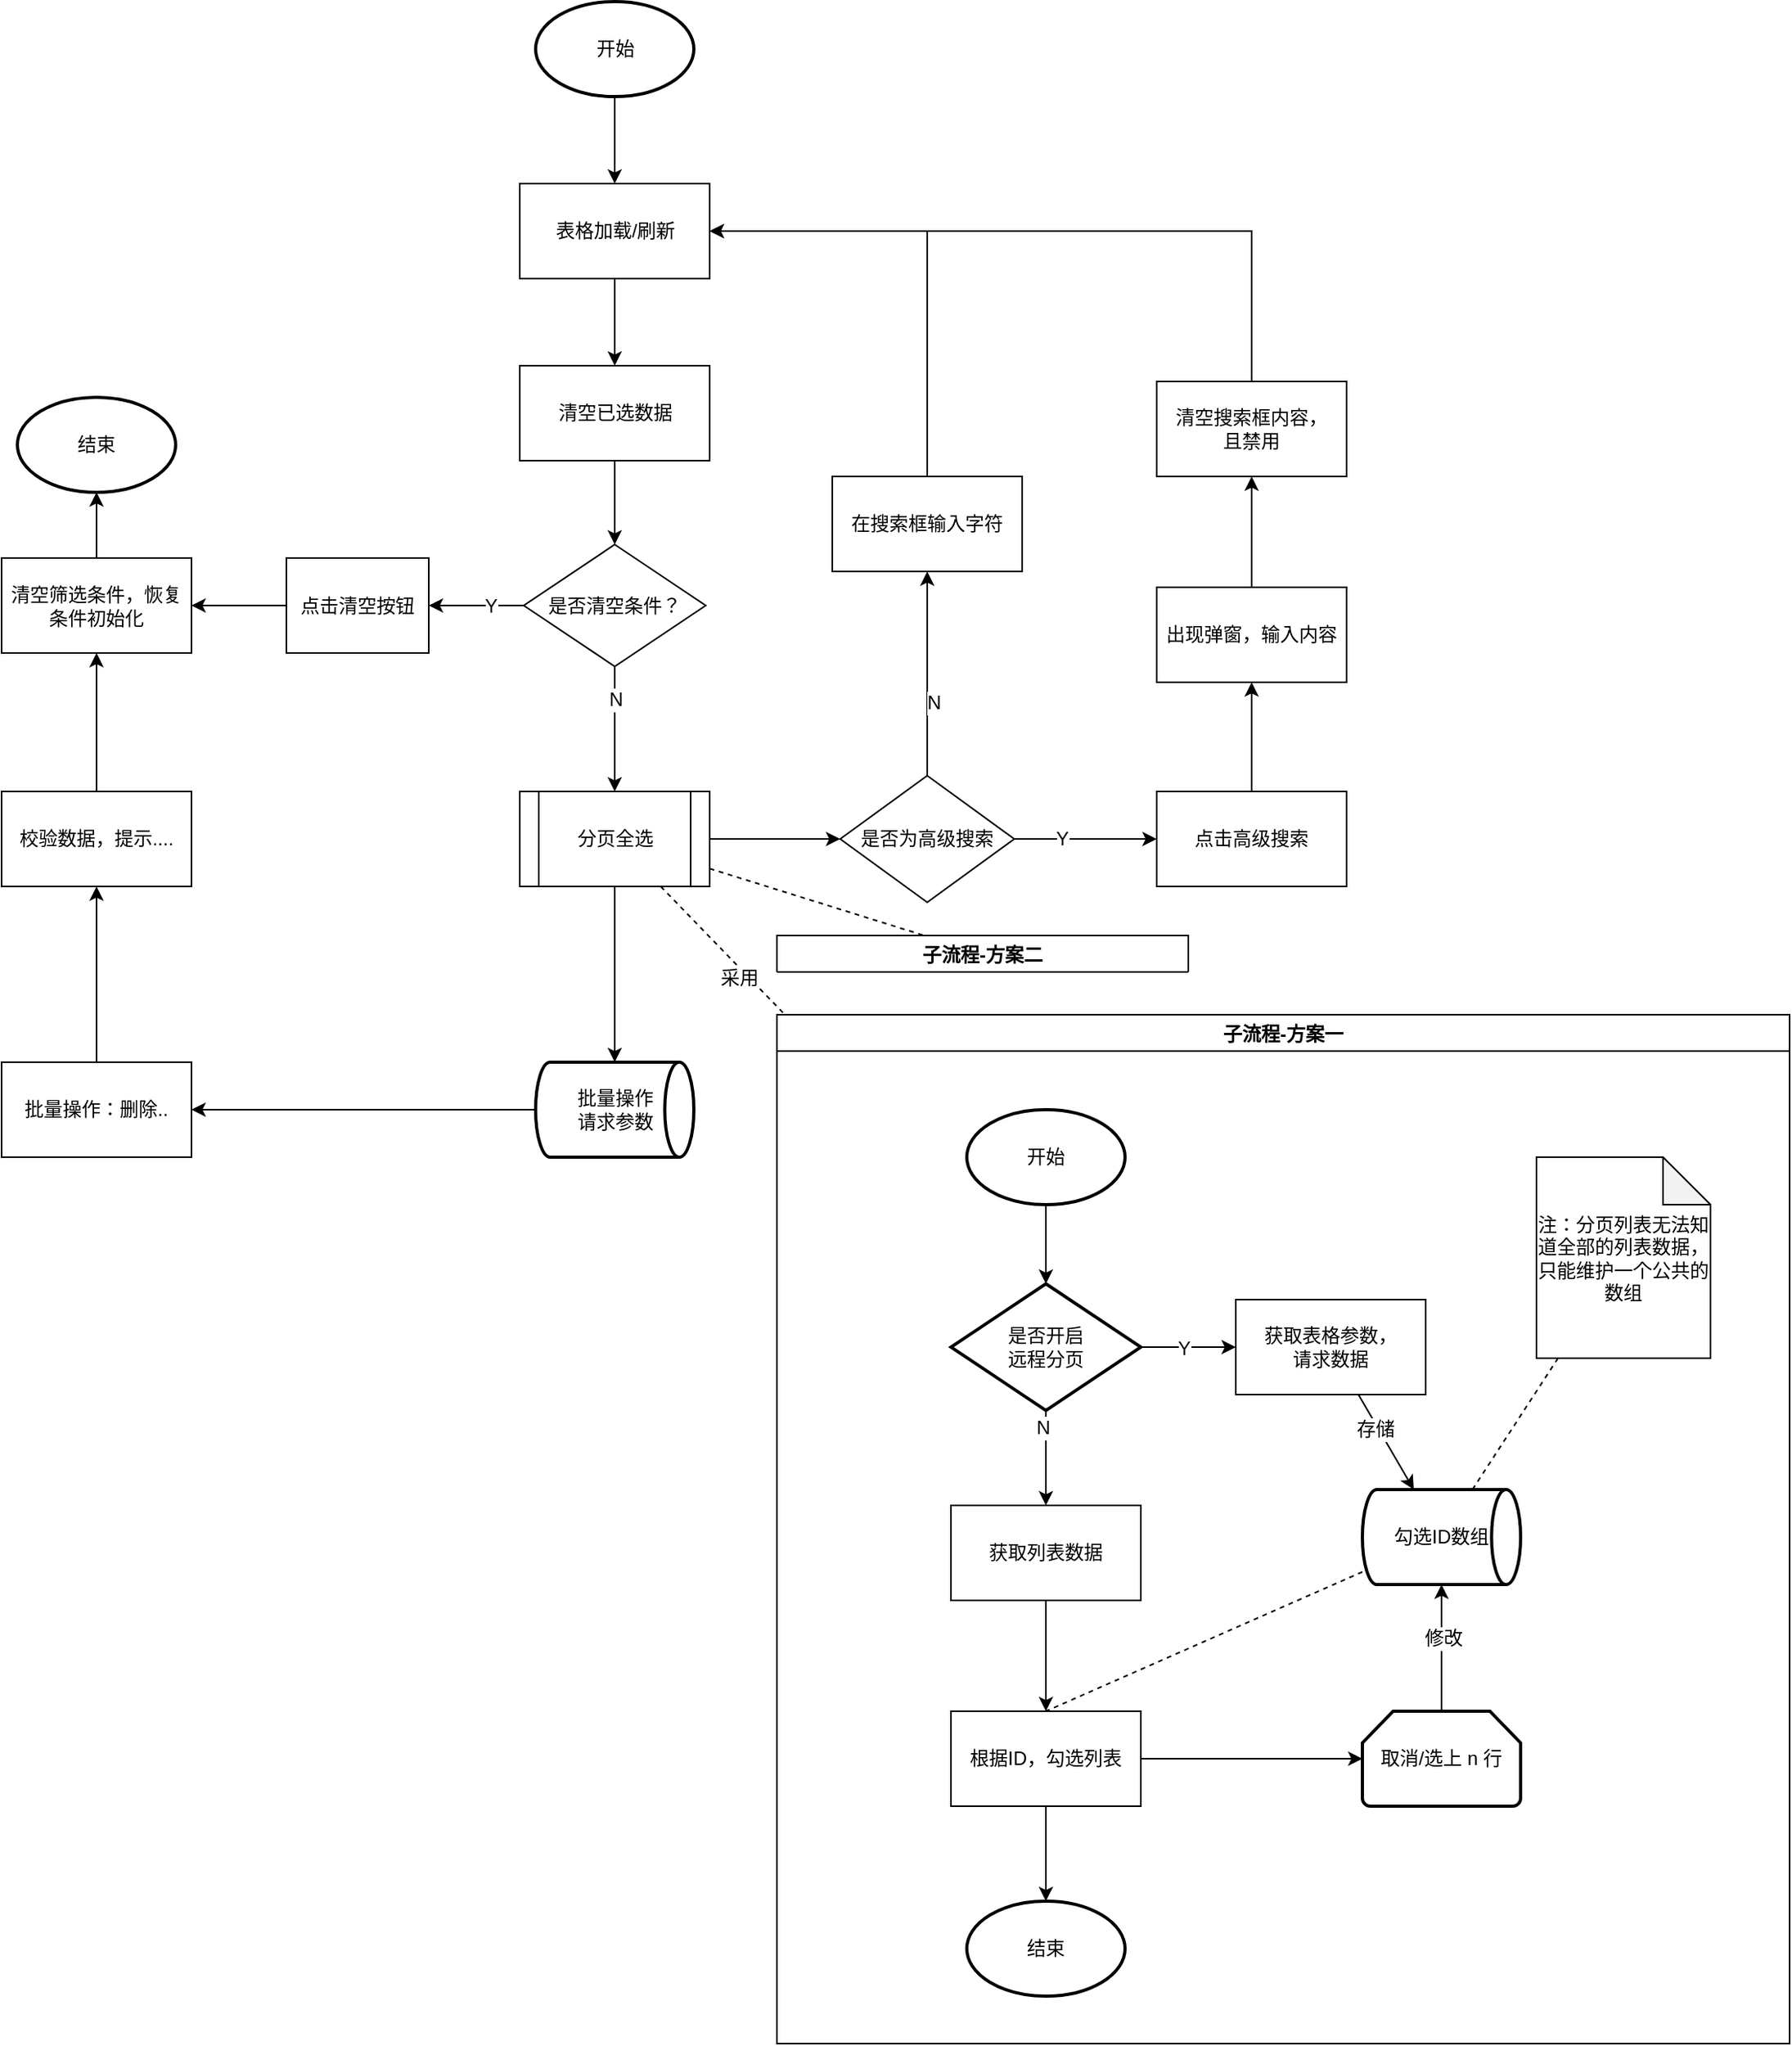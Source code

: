 <mxfile version="16.4.2" type="github"><diagram id="tylmd6H703V4njI5NdVM" name="流程图"><mxGraphModel dx="2692" dy="546" grid="1" gridSize="10" guides="1" tooltips="1" connect="1" arrows="1" fold="1" page="1" pageScale="1" pageWidth="827" pageHeight="1169" math="0" shadow="0"><root><mxCell id="0"/><mxCell id="1" parent="0"/><mxCell id="W9F6NNUQzTTmFKawhoOd-1" value="" style="edgeStyle=orthogonalEdgeStyle;rounded=0;orthogonalLoop=1;jettySize=auto;html=1;" edge="1" parent="1" source="W9F6NNUQzTTmFKawhoOd-2" target="W9F6NNUQzTTmFKawhoOd-36"><mxGeometry relative="1" as="geometry"/></mxCell><mxCell id="W9F6NNUQzTTmFKawhoOd-2" value="开始" style="strokeWidth=2;html=1;shape=mxgraph.flowchart.start_1;whiteSpace=wrap;" vertex="1" parent="1"><mxGeometry x="-1072.5" y="270" width="100" height="60" as="geometry"/></mxCell><mxCell id="W9F6NNUQzTTmFKawhoOd-3" value="" style="edgeStyle=orthogonalEdgeStyle;rounded=0;orthogonalLoop=1;jettySize=auto;html=1;" edge="1" parent="1" source="W9F6NNUQzTTmFKawhoOd-4" target="W9F6NNUQzTTmFKawhoOd-6"><mxGeometry relative="1" as="geometry"/></mxCell><mxCell id="W9F6NNUQzTTmFKawhoOd-4" value="点击高级搜索" style="rounded=0;whiteSpace=wrap;html=1;" vertex="1" parent="1"><mxGeometry x="-680" y="769" width="120" height="60" as="geometry"/></mxCell><mxCell id="W9F6NNUQzTTmFKawhoOd-5" style="edgeStyle=orthogonalEdgeStyle;rounded=0;orthogonalLoop=1;jettySize=auto;html=1;" edge="1" parent="1" source="W9F6NNUQzTTmFKawhoOd-6" target="W9F6NNUQzTTmFKawhoOd-35"><mxGeometry relative="1" as="geometry"><mxPoint x="-940" y="943" as="targetPoint"/></mxGeometry></mxCell><mxCell id="W9F6NNUQzTTmFKawhoOd-6" value="出现弹窗，输入内容" style="rounded=0;whiteSpace=wrap;html=1;" vertex="1" parent="1"><mxGeometry x="-680" y="640" width="120" height="60" as="geometry"/></mxCell><mxCell id="W9F6NNUQzTTmFKawhoOd-7" value="结束" style="strokeWidth=2;html=1;shape=mxgraph.flowchart.start_1;whiteSpace=wrap;" vertex="1" parent="1"><mxGeometry x="-1400" y="520" width="100" height="60" as="geometry"/></mxCell><mxCell id="W9F6NNUQzTTmFKawhoOd-8" value="子流程-方案一" style="swimlane;" vertex="1" parent="1"><mxGeometry x="-920" y="910" width="640" height="650" as="geometry"><mxRectangle x="-920" y="910" width="270" height="23" as="alternateBounds"/></mxGeometry></mxCell><mxCell id="W9F6NNUQzTTmFKawhoOd-9" value="获取表格参数，&lt;br&gt;请求数据" style="rounded=0;whiteSpace=wrap;html=1;" vertex="1" parent="W9F6NNUQzTTmFKawhoOd-8"><mxGeometry x="290" y="180" width="120" height="60" as="geometry"/></mxCell><mxCell id="W9F6NNUQzTTmFKawhoOd-10" style="edgeStyle=orthogonalEdgeStyle;rounded=0;orthogonalLoop=1;jettySize=auto;html=1;" edge="1" parent="W9F6NNUQzTTmFKawhoOd-8" source="W9F6NNUQzTTmFKawhoOd-13" target="W9F6NNUQzTTmFKawhoOd-24"><mxGeometry relative="1" as="geometry"><mxPoint x="320" y="555" as="sourcePoint"/></mxGeometry></mxCell><mxCell id="W9F6NNUQzTTmFKawhoOd-11" style="edgeStyle=orthogonalEdgeStyle;rounded=0;orthogonalLoop=1;jettySize=auto;html=1;entryX=0.5;entryY=0;entryDx=0;entryDy=0;" edge="1" parent="W9F6NNUQzTTmFKawhoOd-8" source="W9F6NNUQzTTmFKawhoOd-12" target="W9F6NNUQzTTmFKawhoOd-13"><mxGeometry relative="1" as="geometry"/></mxCell><mxCell id="W9F6NNUQzTTmFKawhoOd-12" value="获取列表数据" style="rounded=0;whiteSpace=wrap;html=1;" vertex="1" parent="W9F6NNUQzTTmFKawhoOd-8"><mxGeometry x="110" y="310" width="120" height="60" as="geometry"/></mxCell><mxCell id="W9F6NNUQzTTmFKawhoOd-13" value="根据ID，勾选列表" style="rounded=0;whiteSpace=wrap;html=1;" vertex="1" parent="W9F6NNUQzTTmFKawhoOd-8"><mxGeometry x="110" y="440" width="120" height="60" as="geometry"/></mxCell><mxCell id="W9F6NNUQzTTmFKawhoOd-14" value="取消/选上 n 行" style="strokeWidth=2;html=1;shape=mxgraph.flowchart.loop_limit;whiteSpace=wrap;" vertex="1" parent="W9F6NNUQzTTmFKawhoOd-8"><mxGeometry x="370" y="440" width="100" height="60" as="geometry"/></mxCell><mxCell id="W9F6NNUQzTTmFKawhoOd-15" value="" style="edgeStyle=orthogonalEdgeStyle;rounded=0;orthogonalLoop=1;jettySize=auto;html=1;" edge="1" parent="W9F6NNUQzTTmFKawhoOd-8" source="W9F6NNUQzTTmFKawhoOd-13" target="W9F6NNUQzTTmFKawhoOd-14"><mxGeometry relative="1" as="geometry"><mxPoint x="450" y="514" as="targetPoint"/></mxGeometry></mxCell><mxCell id="W9F6NNUQzTTmFKawhoOd-16" value="" style="endArrow=classic;html=1;" edge="1" parent="W9F6NNUQzTTmFKawhoOd-8" source="W9F6NNUQzTTmFKawhoOd-9" target="W9F6NNUQzTTmFKawhoOd-25"><mxGeometry width="50" height="50" relative="1" as="geometry"><mxPoint x="200" y="296" as="sourcePoint"/><mxPoint x="320" y="285.698" as="targetPoint"/></mxGeometry></mxCell><mxCell id="W9F6NNUQzTTmFKawhoOd-17" value="存储" style="text;html=1;align=center;verticalAlign=middle;resizable=0;points=[];labelBackgroundColor=#ffffff;" vertex="1" connectable="0" parent="W9F6NNUQzTTmFKawhoOd-16"><mxGeometry x="-0.303" y="-2" relative="1" as="geometry"><mxPoint as="offset"/></mxGeometry></mxCell><mxCell id="W9F6NNUQzTTmFKawhoOd-18" value="" style="endArrow=none;dashed=1;html=1;entryX=0.5;entryY=0;entryDx=0;entryDy=0;" edge="1" parent="W9F6NNUQzTTmFKawhoOd-8" source="W9F6NNUQzTTmFKawhoOd-25" target="W9F6NNUQzTTmFKawhoOd-13"><mxGeometry width="50" height="50" relative="1" as="geometry"><mxPoint x="397.895" y="357" as="sourcePoint"/><mxPoint x="410" y="421.711" as="targetPoint"/></mxGeometry></mxCell><mxCell id="W9F6NNUQzTTmFKawhoOd-19" style="edgeStyle=orthogonalEdgeStyle;rounded=0;orthogonalLoop=1;jettySize=auto;html=1;" edge="1" parent="W9F6NNUQzTTmFKawhoOd-8" source="W9F6NNUQzTTmFKawhoOd-14" target="W9F6NNUQzTTmFKawhoOd-25"><mxGeometry relative="1" as="geometry"><mxPoint x="320" y="588" as="sourcePoint"/><mxPoint x="435" y="357" as="targetPoint"/></mxGeometry></mxCell><mxCell id="W9F6NNUQzTTmFKawhoOd-20" value="修改" style="text;html=1;align=center;verticalAlign=middle;resizable=0;points=[];labelBackgroundColor=#ffffff;" vertex="1" connectable="0" parent="W9F6NNUQzTTmFKawhoOd-19"><mxGeometry x="0.163" y="-1" relative="1" as="geometry"><mxPoint as="offset"/></mxGeometry></mxCell><mxCell id="W9F6NNUQzTTmFKawhoOd-21" value="" style="edgeStyle=orthogonalEdgeStyle;rounded=0;orthogonalLoop=1;jettySize=auto;html=1;" edge="1" parent="W9F6NNUQzTTmFKawhoOd-8" source="W9F6NNUQzTTmFKawhoOd-30" target="W9F6NNUQzTTmFKawhoOd-9"><mxGeometry relative="1" as="geometry"><mxPoint x="140" y="200" as="targetPoint"/></mxGeometry></mxCell><mxCell id="W9F6NNUQzTTmFKawhoOd-22" value="Y" style="text;html=1;align=center;verticalAlign=middle;resizable=0;points=[];labelBackgroundColor=#ffffff;" vertex="1" connectable="0" parent="W9F6NNUQzTTmFKawhoOd-21"><mxGeometry x="-0.093" y="-1" relative="1" as="geometry"><mxPoint as="offset"/></mxGeometry></mxCell><mxCell id="W9F6NNUQzTTmFKawhoOd-23" value="开始" style="strokeWidth=2;html=1;shape=mxgraph.flowchart.start_1;whiteSpace=wrap;" vertex="1" parent="W9F6NNUQzTTmFKawhoOd-8"><mxGeometry x="120" y="60" width="100" height="60" as="geometry"/></mxCell><mxCell id="W9F6NNUQzTTmFKawhoOd-24" value="结束" style="strokeWidth=2;html=1;shape=mxgraph.flowchart.start_1;whiteSpace=wrap;" vertex="1" parent="W9F6NNUQzTTmFKawhoOd-8"><mxGeometry x="120" y="560" width="100" height="60" as="geometry"/></mxCell><mxCell id="W9F6NNUQzTTmFKawhoOd-25" value="勾选ID数组" style="strokeWidth=2;html=1;shape=mxgraph.flowchart.direct_data;whiteSpace=wrap;" vertex="1" parent="W9F6NNUQzTTmFKawhoOd-8"><mxGeometry x="370" y="300" width="100" height="60" as="geometry"/></mxCell><mxCell id="W9F6NNUQzTTmFKawhoOd-26" value="&lt;span style=&quot;white-space: normal ; text-align: left&quot;&gt;注：分页列表无法知道全部的列表数据，只能维护一个公共的数组&lt;/span&gt;" style="shape=note;whiteSpace=wrap;html=1;backgroundOutline=1;darkOpacity=0.05;" vertex="1" parent="W9F6NNUQzTTmFKawhoOd-8"><mxGeometry x="480" y="90" width="110" height="127" as="geometry"/></mxCell><mxCell id="W9F6NNUQzTTmFKawhoOd-27" value="" style="endArrow=none;dashed=1;html=1;" edge="1" parent="W9F6NNUQzTTmFKawhoOd-8" source="W9F6NNUQzTTmFKawhoOd-26" target="W9F6NNUQzTTmFKawhoOd-25"><mxGeometry width="50" height="50" relative="1" as="geometry"><mxPoint x="461.85" y="277" as="sourcePoint"/><mxPoint x="389.289" y="213.5" as="targetPoint"/></mxGeometry></mxCell><mxCell id="W9F6NNUQzTTmFKawhoOd-28" style="edgeStyle=orthogonalEdgeStyle;rounded=0;orthogonalLoop=1;jettySize=auto;html=1;exitX=0.5;exitY=1;exitDx=0;exitDy=0;exitPerimeter=0;" edge="1" parent="W9F6NNUQzTTmFKawhoOd-8" source="W9F6NNUQzTTmFKawhoOd-30" target="W9F6NNUQzTTmFKawhoOd-12"><mxGeometry relative="1" as="geometry"/></mxCell><mxCell id="W9F6NNUQzTTmFKawhoOd-29" value="N" style="text;html=1;align=center;verticalAlign=middle;resizable=0;points=[];labelBackgroundColor=#ffffff;" vertex="1" connectable="0" parent="W9F6NNUQzTTmFKawhoOd-28"><mxGeometry x="-0.646" y="-2" relative="1" as="geometry"><mxPoint as="offset"/></mxGeometry></mxCell><mxCell id="W9F6NNUQzTTmFKawhoOd-30" value="是否开启&lt;br&gt;远程分页" style="strokeWidth=2;html=1;shape=mxgraph.flowchart.decision;whiteSpace=wrap;" vertex="1" parent="W9F6NNUQzTTmFKawhoOd-8"><mxGeometry x="110" y="170" width="120" height="80" as="geometry"/></mxCell><mxCell id="W9F6NNUQzTTmFKawhoOd-31" value="" style="edgeStyle=orthogonalEdgeStyle;rounded=0;orthogonalLoop=1;jettySize=auto;html=1;" edge="1" parent="W9F6NNUQzTTmFKawhoOd-8" source="W9F6NNUQzTTmFKawhoOd-23" target="W9F6NNUQzTTmFKawhoOd-30"><mxGeometry relative="1" as="geometry"><mxPoint x="-720" y="1077" as="sourcePoint"/><mxPoint x="-720" y="1170" as="targetPoint"/></mxGeometry></mxCell><mxCell id="W9F6NNUQzTTmFKawhoOd-32" value="" style="endArrow=none;dashed=1;html=1;" edge="1" parent="1" source="W9F6NNUQzTTmFKawhoOd-37" target="W9F6NNUQzTTmFKawhoOd-8"><mxGeometry width="50" height="50" relative="1" as="geometry"><mxPoint x="-870" y="1031" as="sourcePoint"/><mxPoint x="-799.289" y="981" as="targetPoint"/></mxGeometry></mxCell><mxCell id="W9F6NNUQzTTmFKawhoOd-33" value="采用" style="text;html=1;align=center;verticalAlign=middle;resizable=0;points=[];labelBackgroundColor=#ffffff;" vertex="1" connectable="0" parent="W9F6NNUQzTTmFKawhoOd-32"><mxGeometry x="0.349" y="-4" relative="1" as="geometry"><mxPoint x="-1" as="offset"/></mxGeometry></mxCell><mxCell id="W9F6NNUQzTTmFKawhoOd-34" style="edgeStyle=orthogonalEdgeStyle;rounded=0;orthogonalLoop=1;jettySize=auto;html=1;exitX=0.5;exitY=0;exitDx=0;exitDy=0;entryX=1;entryY=0.5;entryDx=0;entryDy=0;" edge="1" parent="1" source="W9F6NNUQzTTmFKawhoOd-35" target="W9F6NNUQzTTmFKawhoOd-36"><mxGeometry relative="1" as="geometry"/></mxCell><mxCell id="W9F6NNUQzTTmFKawhoOd-35" value="清空搜索框内容，&lt;br&gt;且禁用" style="rounded=0;whiteSpace=wrap;html=1;" vertex="1" parent="1"><mxGeometry x="-680" y="510" width="120" height="60" as="geometry"/></mxCell><mxCell id="W9F6NNUQzTTmFKawhoOd-36" value="表格加载/刷新" style="rounded=0;whiteSpace=wrap;html=1;" vertex="1" parent="1"><mxGeometry x="-1082.5" y="385" width="120" height="60" as="geometry"/></mxCell><mxCell id="W9F6NNUQzTTmFKawhoOd-37" value="分页全选" style="shape=process;whiteSpace=wrap;html=1;backgroundOutline=1;" vertex="1" parent="1"><mxGeometry x="-1082.5" y="769" width="120" height="60" as="geometry"/></mxCell><mxCell id="W9F6NNUQzTTmFKawhoOd-38" style="edgeStyle=orthogonalEdgeStyle;rounded=0;orthogonalLoop=1;jettySize=auto;html=1;" edge="1" parent="1" source="W9F6NNUQzTTmFKawhoOd-80" target="W9F6NNUQzTTmFKawhoOd-4"><mxGeometry relative="1" as="geometry"><mxPoint x="-1020" y="680" as="sourcePoint"/></mxGeometry></mxCell><mxCell id="W9F6NNUQzTTmFKawhoOd-39" value="Y" style="text;html=1;align=center;verticalAlign=middle;resizable=0;points=[];labelBackgroundColor=#ffffff;" vertex="1" connectable="0" parent="W9F6NNUQzTTmFKawhoOd-38"><mxGeometry x="-0.333" relative="1" as="geometry"><mxPoint as="offset"/></mxGeometry></mxCell><mxCell id="W9F6NNUQzTTmFKawhoOd-40" style="edgeStyle=orthogonalEdgeStyle;rounded=0;orthogonalLoop=1;jettySize=auto;html=1;exitX=0;exitY=0.5;exitDx=0;exitDy=0;" edge="1" parent="1" source="W9F6NNUQzTTmFKawhoOd-84" target="W9F6NNUQzTTmFKawhoOd-43"><mxGeometry relative="1" as="geometry"/></mxCell><mxCell id="W9F6NNUQzTTmFKawhoOd-41" style="edgeStyle=orthogonalEdgeStyle;rounded=0;orthogonalLoop=1;jettySize=auto;html=1;exitX=0.5;exitY=0;exitDx=0;exitDy=0;" edge="1" parent="1" source="W9F6NNUQzTTmFKawhoOd-43" target="W9F6NNUQzTTmFKawhoOd-7"><mxGeometry relative="1" as="geometry"/></mxCell><mxCell id="W9F6NNUQzTTmFKawhoOd-42" style="edgeStyle=orthogonalEdgeStyle;rounded=0;orthogonalLoop=1;jettySize=auto;html=1;exitX=0.5;exitY=1;exitDx=0;exitDy=0;" edge="1" parent="1" source="W9F6NNUQzTTmFKawhoOd-37" target="W9F6NNUQzTTmFKawhoOd-51"><mxGeometry relative="1" as="geometry"><mxPoint x="-1110" y="922" as="sourcePoint"/><mxPoint x="-1010" y="1160" as="targetPoint"/></mxGeometry></mxCell><mxCell id="W9F6NNUQzTTmFKawhoOd-43" value="清空筛选条件，恢复条件初始化" style="rounded=0;whiteSpace=wrap;html=1;" vertex="1" parent="1"><mxGeometry x="-1410" y="621.5" width="120" height="60" as="geometry"/></mxCell><mxCell id="W9F6NNUQzTTmFKawhoOd-44" style="edgeStyle=orthogonalEdgeStyle;rounded=0;orthogonalLoop=1;jettySize=auto;html=1;" edge="1" parent="1" source="W9F6NNUQzTTmFKawhoOd-45" target="W9F6NNUQzTTmFKawhoOd-43"><mxGeometry relative="1" as="geometry"><mxPoint x="-1200" y="1120" as="sourcePoint"/><mxPoint x="-1350" y="1096.5" as="targetPoint"/><Array as="points"/></mxGeometry></mxCell><mxCell id="W9F6NNUQzTTmFKawhoOd-45" value="校验数据，提示...." style="rounded=0;whiteSpace=wrap;html=1;" vertex="1" parent="1"><mxGeometry x="-1410" y="769" width="120" height="60" as="geometry"/></mxCell><mxCell id="W9F6NNUQzTTmFKawhoOd-46" value="是否清空条件？" style="rhombus;whiteSpace=wrap;html=1;" vertex="1" parent="1"><mxGeometry x="-1080" y="613" width="115" height="77" as="geometry"/></mxCell><mxCell id="W9F6NNUQzTTmFKawhoOd-47" value="" style="edgeStyle=orthogonalEdgeStyle;rounded=0;orthogonalLoop=1;jettySize=auto;html=1;" edge="1" parent="1" source="W9F6NNUQzTTmFKawhoOd-52" target="W9F6NNUQzTTmFKawhoOd-46"><mxGeometry relative="1" as="geometry"><mxPoint x="-1020" y="570" as="sourcePoint"/><mxPoint x="-1030" y="650" as="targetPoint"/></mxGeometry></mxCell><mxCell id="W9F6NNUQzTTmFKawhoOd-48" value="" style="edgeStyle=orthogonalEdgeStyle;rounded=0;orthogonalLoop=1;jettySize=auto;html=1;" edge="1" parent="1" source="W9F6NNUQzTTmFKawhoOd-46" target="W9F6NNUQzTTmFKawhoOd-37"><mxGeometry relative="1" as="geometry"><mxPoint x="-1027.5" y="680" as="sourcePoint"/><mxPoint x="-1027.4" y="740.063" as="targetPoint"/></mxGeometry></mxCell><mxCell id="W9F6NNUQzTTmFKawhoOd-49" value="N" style="text;html=1;align=center;verticalAlign=middle;resizable=0;points=[];labelBackgroundColor=#ffffff;" vertex="1" connectable="0" parent="W9F6NNUQzTTmFKawhoOd-48"><mxGeometry x="0.201" y="3" relative="1" as="geometry"><mxPoint x="-3.0" y="-27" as="offset"/></mxGeometry></mxCell><mxCell id="W9F6NNUQzTTmFKawhoOd-50" value="" style="edgeStyle=orthogonalEdgeStyle;rounded=0;orthogonalLoop=1;jettySize=auto;html=1;" edge="1" parent="1" source="W9F6NNUQzTTmFKawhoOd-51" target="W9F6NNUQzTTmFKawhoOd-55"><mxGeometry relative="1" as="geometry"><mxPoint x="-1090" y="970" as="targetPoint"/></mxGeometry></mxCell><mxCell id="W9F6NNUQzTTmFKawhoOd-51" value="批量操作&lt;br&gt;请求参数" style="strokeWidth=2;html=1;shape=mxgraph.flowchart.direct_data;whiteSpace=wrap;" vertex="1" parent="1"><mxGeometry x="-1072.5" y="940" width="100" height="60" as="geometry"/></mxCell><mxCell id="W9F6NNUQzTTmFKawhoOd-52" value="清空已选数据" style="rounded=0;whiteSpace=wrap;html=1;" vertex="1" parent="1"><mxGeometry x="-1082.5" y="500" width="120" height="60" as="geometry"/></mxCell><mxCell id="W9F6NNUQzTTmFKawhoOd-53" value="" style="edgeStyle=orthogonalEdgeStyle;rounded=0;orthogonalLoop=1;jettySize=auto;html=1;" edge="1" parent="1" source="W9F6NNUQzTTmFKawhoOd-36" target="W9F6NNUQzTTmFKawhoOd-52"><mxGeometry relative="1" as="geometry"><mxPoint x="-1022.5" y="445" as="sourcePoint"/><mxPoint x="-1022.5" y="613" as="targetPoint"/></mxGeometry></mxCell><mxCell id="W9F6NNUQzTTmFKawhoOd-54" value="" style="edgeStyle=orthogonalEdgeStyle;rounded=0;orthogonalLoop=1;jettySize=auto;html=1;" edge="1" parent="1" source="W9F6NNUQzTTmFKawhoOd-55" target="W9F6NNUQzTTmFKawhoOd-45"><mxGeometry relative="1" as="geometry"/></mxCell><mxCell id="W9F6NNUQzTTmFKawhoOd-55" value="&lt;span style=&quot;white-space: normal&quot;&gt;批量操作：删除..&lt;/span&gt;" style="rounded=0;whiteSpace=wrap;html=1;" vertex="1" parent="1"><mxGeometry x="-1410" y="940" width="120" height="60" as="geometry"/></mxCell><mxCell id="W9F6NNUQzTTmFKawhoOd-56" value="子流程-方案二" style="swimlane;" vertex="1" collapsed="1" parent="1"><mxGeometry x="-920" y="860" width="260" height="23" as="geometry"><mxRectangle x="-920" y="860" width="640" height="650" as="alternateBounds"/></mxGeometry></mxCell><mxCell id="W9F6NNUQzTTmFKawhoOd-57" value="" style="edgeStyle=orthogonalEdgeStyle;rounded=0;orthogonalLoop=1;jettySize=auto;html=1;" edge="1" parent="W9F6NNUQzTTmFKawhoOd-56" source="W9F6NNUQzTTmFKawhoOd-69" target="W9F6NNUQzTTmFKawhoOd-60"><mxGeometry relative="1" as="geometry"><mxPoint x="290" y="227" as="sourcePoint"/></mxGeometry></mxCell><mxCell id="W9F6NNUQzTTmFKawhoOd-58" style="edgeStyle=orthogonalEdgeStyle;rounded=0;orthogonalLoop=1;jettySize=auto;html=1;exitX=0;exitY=0.5;exitDx=0;exitDy=0;" edge="1" parent="W9F6NNUQzTTmFKawhoOd-56" source="W9F6NNUQzTTmFKawhoOd-75" target="W9F6NNUQzTTmFKawhoOd-63"><mxGeometry relative="1" as="geometry"><mxPoint x="290" y="440" as="targetPoint"/></mxGeometry></mxCell><mxCell id="W9F6NNUQzTTmFKawhoOd-59" value="N" style="text;html=1;align=center;verticalAlign=middle;resizable=0;points=[];labelBackgroundColor=#ffffff;" vertex="1" connectable="0" parent="W9F6NNUQzTTmFKawhoOd-58"><mxGeometry x="-0.611" y="25" relative="1" as="geometry"><mxPoint as="offset"/></mxGeometry></mxCell><mxCell id="W9F6NNUQzTTmFKawhoOd-60" value="获取列表数据" style="rounded=0;whiteSpace=wrap;html=1;" vertex="1" parent="W9F6NNUQzTTmFKawhoOd-56"><mxGeometry x="230" y="167" width="120" height="60" as="geometry"/></mxCell><mxCell id="W9F6NNUQzTTmFKawhoOd-61" value="" style="edgeStyle=orthogonalEdgeStyle;rounded=0;orthogonalLoop=1;jettySize=auto;html=1;exitX=1;exitY=0.5;exitDx=0;exitDy=0;" edge="1" parent="W9F6NNUQzTTmFKawhoOd-56" source="W9F6NNUQzTTmFKawhoOd-75" target="W9F6NNUQzTTmFKawhoOd-66"><mxGeometry relative="1" as="geometry"/></mxCell><mxCell id="W9F6NNUQzTTmFKawhoOd-62" value="Y" style="text;html=1;align=center;verticalAlign=middle;resizable=0;points=[];labelBackgroundColor=#ffffff;" vertex="1" connectable="0" parent="W9F6NNUQzTTmFKawhoOd-61"><mxGeometry x="-0.217" y="-10" relative="1" as="geometry"><mxPoint as="offset"/></mxGeometry></mxCell><mxCell id="W9F6NNUQzTTmFKawhoOd-63" value="选上 n 行" style="strokeWidth=2;html=1;shape=mxgraph.flowchart.loop_limit;whiteSpace=wrap;" vertex="1" parent="W9F6NNUQzTTmFKawhoOd-56"><mxGeometry x="130" y="380" width="100" height="60" as="geometry"/></mxCell><mxCell id="W9F6NNUQzTTmFKawhoOd-64" style="edgeStyle=orthogonalEdgeStyle;rounded=0;orthogonalLoop=1;jettySize=auto;html=1;" edge="1" parent="W9F6NNUQzTTmFKawhoOd-56" source="W9F6NNUQzTTmFKawhoOd-66" target="W9F6NNUQzTTmFKawhoOd-72"><mxGeometry relative="1" as="geometry"/></mxCell><mxCell id="W9F6NNUQzTTmFKawhoOd-65" value="修改unselect_list" style="text;html=1;align=center;verticalAlign=middle;resizable=0;points=[];labelBackgroundColor=#ffffff;" vertex="1" connectable="0" parent="W9F6NNUQzTTmFKawhoOd-64"><mxGeometry x="-0.339" y="-1" relative="1" as="geometry"><mxPoint as="offset"/></mxGeometry></mxCell><mxCell id="W9F6NNUQzTTmFKawhoOd-66" value="取消 n 行" style="strokeWidth=2;html=1;shape=mxgraph.flowchart.loop_limit;whiteSpace=wrap;" vertex="1" parent="W9F6NNUQzTTmFKawhoOd-56"><mxGeometry x="370" y="380" width="100" height="60" as="geometry"/></mxCell><mxCell id="W9F6NNUQzTTmFKawhoOd-67" style="edgeStyle=orthogonalEdgeStyle;rounded=0;orthogonalLoop=1;jettySize=auto;html=1;" edge="1" parent="W9F6NNUQzTTmFKawhoOd-56" source="W9F6NNUQzTTmFKawhoOd-63" target="W9F6NNUQzTTmFKawhoOd-72"><mxGeometry relative="1" as="geometry"><mxPoint x="440" y="588" as="sourcePoint"/><mxPoint x="555" y="357" as="targetPoint"/></mxGeometry></mxCell><mxCell id="W9F6NNUQzTTmFKawhoOd-68" value="修改select_list" style="text;html=1;align=center;verticalAlign=middle;resizable=0;points=[];labelBackgroundColor=#ffffff;" vertex="1" connectable="0" parent="W9F6NNUQzTTmFKawhoOd-67"><mxGeometry x="0.163" y="-1" relative="1" as="geometry"><mxPoint as="offset"/></mxGeometry></mxCell><mxCell id="W9F6NNUQzTTmFKawhoOd-69" value="开始" style="strokeWidth=2;html=1;shape=mxgraph.flowchart.start_1;whiteSpace=wrap;" vertex="1" parent="W9F6NNUQzTTmFKawhoOd-56"><mxGeometry x="240" y="60" width="100" height="60" as="geometry"/></mxCell><mxCell id="W9F6NNUQzTTmFKawhoOd-70" value="结束" style="strokeWidth=2;html=1;shape=mxgraph.flowchart.start_1;whiteSpace=wrap;" vertex="1" parent="W9F6NNUQzTTmFKawhoOd-56"><mxGeometry x="430" y="530" width="100" height="60" as="geometry"/></mxCell><mxCell id="W9F6NNUQzTTmFKawhoOd-71" value="" style="edgeStyle=orthogonalEdgeStyle;rounded=0;orthogonalLoop=1;jettySize=auto;html=1;" edge="1" parent="W9F6NNUQzTTmFKawhoOd-56" source="W9F6NNUQzTTmFKawhoOd-72" target="W9F6NNUQzTTmFKawhoOd-70"><mxGeometry relative="1" as="geometry"><mxPoint x="450" y="560" as="targetPoint"/></mxGeometry></mxCell><mxCell id="W9F6NNUQzTTmFKawhoOd-72" value="请求对象" style="strokeWidth=2;html=1;shape=mxgraph.flowchart.direct_data;whiteSpace=wrap;" vertex="1" parent="W9F6NNUQzTTmFKawhoOd-56"><mxGeometry x="270" y="530" width="100" height="60" as="geometry"/></mxCell><mxCell id="W9F6NNUQzTTmFKawhoOd-73" value="&lt;span style=&quot;white-space: normal ; text-align: left&quot;&gt;注：通过mode决定list是正选还是反选&lt;/span&gt;" style="shape=note;whiteSpace=wrap;html=1;backgroundOutline=1;darkOpacity=0.05;" vertex="1" parent="W9F6NNUQzTTmFKawhoOd-56"><mxGeometry x="30" y="470" width="110" height="127" as="geometry"/></mxCell><mxCell id="W9F6NNUQzTTmFKawhoOd-74" value="" style="endArrow=none;dashed=1;html=1;" edge="1" parent="W9F6NNUQzTTmFKawhoOd-56" source="W9F6NNUQzTTmFKawhoOd-73" target="W9F6NNUQzTTmFKawhoOd-72"><mxGeometry width="50" height="50" relative="1" as="geometry"><mxPoint x="606.266" y="187" as="sourcePoint"/><mxPoint x="509.289" y="213.5" as="targetPoint"/></mxGeometry></mxCell><mxCell id="W9F6NNUQzTTmFKawhoOd-75" value="是否为全选模式？" style="rhombus;whiteSpace=wrap;html=1;" vertex="1" parent="W9F6NNUQzTTmFKawhoOd-56"><mxGeometry x="230" y="270" width="120" height="80" as="geometry"/></mxCell><mxCell id="W9F6NNUQzTTmFKawhoOd-76" style="edgeStyle=orthogonalEdgeStyle;rounded=0;orthogonalLoop=1;jettySize=auto;html=1;" edge="1" parent="W9F6NNUQzTTmFKawhoOd-56" source="W9F6NNUQzTTmFKawhoOd-60" target="W9F6NNUQzTTmFKawhoOd-75"><mxGeometry relative="1" as="geometry"><mxPoint x="30" y="1170" as="sourcePoint"/><mxPoint x="-70" y="1300" as="targetPoint"/></mxGeometry></mxCell><mxCell id="W9F6NNUQzTTmFKawhoOd-77" value="" style="endArrow=none;dashed=1;html=1;" edge="1" parent="1" source="W9F6NNUQzTTmFKawhoOd-37" target="W9F6NNUQzTTmFKawhoOd-56"><mxGeometry width="50" height="50" relative="1" as="geometry"><mxPoint x="-1022.5" y="879" as="sourcePoint"/><mxPoint x="-1022.5" y="899.711" as="targetPoint"/></mxGeometry></mxCell><mxCell id="W9F6NNUQzTTmFKawhoOd-78" value="" style="edgeStyle=orthogonalEdgeStyle;rounded=0;orthogonalLoop=1;jettySize=auto;html=1;" edge="1" parent="1" source="W9F6NNUQzTTmFKawhoOd-80" target="W9F6NNUQzTTmFKawhoOd-83"><mxGeometry relative="1" as="geometry"/></mxCell><mxCell id="W9F6NNUQzTTmFKawhoOd-79" value="N" style="text;html=1;align=center;verticalAlign=middle;resizable=0;points=[];labelBackgroundColor=#ffffff;" vertex="1" connectable="0" parent="W9F6NNUQzTTmFKawhoOd-78"><mxGeometry x="-0.287" y="-4" relative="1" as="geometry"><mxPoint as="offset"/></mxGeometry></mxCell><mxCell id="W9F6NNUQzTTmFKawhoOd-80" value="是否为高级搜索" style="rhombus;whiteSpace=wrap;html=1;" vertex="1" parent="1"><mxGeometry x="-880" y="759" width="110" height="80" as="geometry"/></mxCell><mxCell id="W9F6NNUQzTTmFKawhoOd-81" style="edgeStyle=orthogonalEdgeStyle;rounded=0;orthogonalLoop=1;jettySize=auto;html=1;" edge="1" parent="1" source="W9F6NNUQzTTmFKawhoOd-37" target="W9F6NNUQzTTmFKawhoOd-80"><mxGeometry relative="1" as="geometry"><mxPoint x="-962.5" y="799" as="sourcePoint"/><mxPoint x="-730" y="799" as="targetPoint"/></mxGeometry></mxCell><mxCell id="W9F6NNUQzTTmFKawhoOd-82" style="edgeStyle=orthogonalEdgeStyle;rounded=0;orthogonalLoop=1;jettySize=auto;html=1;exitX=0.5;exitY=0;exitDx=0;exitDy=0;entryX=1;entryY=0.5;entryDx=0;entryDy=0;" edge="1" parent="1" source="W9F6NNUQzTTmFKawhoOd-83" target="W9F6NNUQzTTmFKawhoOd-36"><mxGeometry relative="1" as="geometry"/></mxCell><mxCell id="W9F6NNUQzTTmFKawhoOd-83" value="在搜索框输入字符" style="rounded=0;whiteSpace=wrap;html=1;" vertex="1" parent="1"><mxGeometry x="-885" y="570" width="120" height="60" as="geometry"/></mxCell><mxCell id="W9F6NNUQzTTmFKawhoOd-84" value="点击清空按钮" style="rounded=0;whiteSpace=wrap;html=1;" vertex="1" parent="1"><mxGeometry x="-1230" y="621.5" width="90" height="60" as="geometry"/></mxCell><mxCell id="W9F6NNUQzTTmFKawhoOd-85" style="edgeStyle=orthogonalEdgeStyle;rounded=0;orthogonalLoop=1;jettySize=auto;html=1;exitX=0;exitY=0.5;exitDx=0;exitDy=0;" edge="1" parent="1" source="W9F6NNUQzTTmFKawhoOd-46" target="W9F6NNUQzTTmFKawhoOd-84"><mxGeometry relative="1" as="geometry"><mxPoint x="-1075" y="651.5" as="sourcePoint"/><mxPoint x="-1290" y="651.5" as="targetPoint"/></mxGeometry></mxCell><mxCell id="W9F6NNUQzTTmFKawhoOd-86" value="Y" style="text;html=1;align=center;verticalAlign=middle;resizable=0;points=[];labelBackgroundColor=#ffffff;" vertex="1" connectable="0" parent="W9F6NNUQzTTmFKawhoOd-85"><mxGeometry x="-0.771" y="3" relative="1" as="geometry"><mxPoint x="-14" y="-3" as="offset"/></mxGeometry></mxCell></root></mxGraphModel></diagram></mxfile>